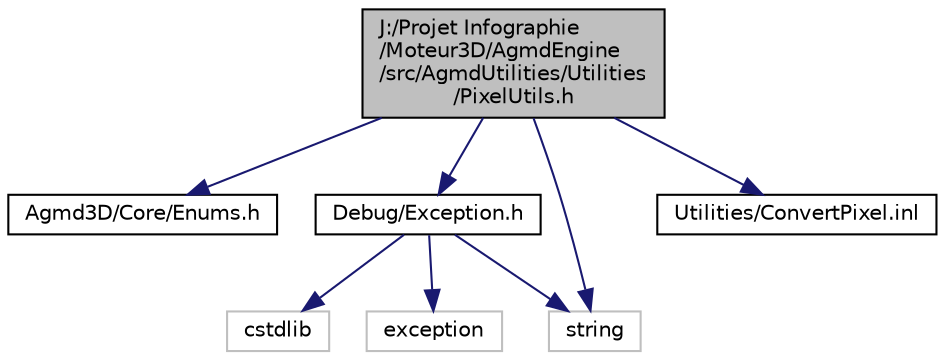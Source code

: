 digraph "J:/Projet Infographie/Moteur3D/AgmdEngine/src/AgmdUtilities/Utilities/PixelUtils.h"
{
  edge [fontname="Helvetica",fontsize="10",labelfontname="Helvetica",labelfontsize="10"];
  node [fontname="Helvetica",fontsize="10",shape=record];
  Node1 [label="J:/Projet Infographie\l/Moteur3D/AgmdEngine\l/src/AgmdUtilities/Utilities\l/PixelUtils.h",height=0.2,width=0.4,color="black", fillcolor="grey75", style="filled" fontcolor="black"];
  Node1 -> Node2 [color="midnightblue",fontsize="10",style="solid",fontname="Helvetica"];
  Node2 [label="Agmd3D/Core/Enums.h",height=0.2,width=0.4,color="black", fillcolor="white", style="filled",URL="$_enums_8h.html"];
  Node1 -> Node3 [color="midnightblue",fontsize="10",style="solid",fontname="Helvetica"];
  Node3 [label="Debug/Exception.h",height=0.2,width=0.4,color="black", fillcolor="white", style="filled",URL="$_exception_8h.html"];
  Node3 -> Node4 [color="midnightblue",fontsize="10",style="solid",fontname="Helvetica"];
  Node4 [label="cstdlib",height=0.2,width=0.4,color="grey75", fillcolor="white", style="filled"];
  Node3 -> Node5 [color="midnightblue",fontsize="10",style="solid",fontname="Helvetica"];
  Node5 [label="exception",height=0.2,width=0.4,color="grey75", fillcolor="white", style="filled"];
  Node3 -> Node6 [color="midnightblue",fontsize="10",style="solid",fontname="Helvetica"];
  Node6 [label="string",height=0.2,width=0.4,color="grey75", fillcolor="white", style="filled"];
  Node1 -> Node6 [color="midnightblue",fontsize="10",style="solid",fontname="Helvetica"];
  Node1 -> Node7 [color="midnightblue",fontsize="10",style="solid",fontname="Helvetica"];
  Node7 [label="Utilities/ConvertPixel.inl",height=0.2,width=0.4,color="black", fillcolor="white", style="filled",URL="$_convert_pixel_8inl.html"];
}
